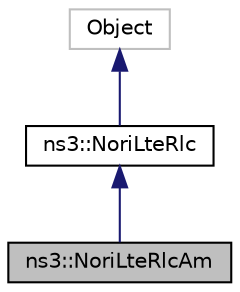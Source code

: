 digraph "ns3::NoriLteRlcAm"
{
 // INTERACTIVE_SVG=YES
 // LATEX_PDF_SIZE
  edge [fontname="Helvetica",fontsize="10",labelfontname="Helvetica",labelfontsize="10"];
  node [fontname="Helvetica",fontsize="10",shape=record];
  Node1 [label="ns3::NoriLteRlcAm",height=0.2,width=0.4,color="black", fillcolor="grey75", style="filled", fontcolor="black",tooltip="NoriLteRlcAm class is a subclass of NoriLteRlc that implements the specific functionalities of the AM..."];
  Node2 -> Node1 [dir="back",color="midnightblue",fontsize="10",style="solid",fontname="Helvetica"];
  Node2 [label="ns3::NoriLteRlc",height=0.2,width=0.4,color="black", fillcolor="white", style="filled",URL="$classns3_1_1NoriLteRlc.html",tooltip=" "];
  Node3 -> Node2 [dir="back",color="midnightblue",fontsize="10",style="solid",fontname="Helvetica"];
  Node3 [label="Object",height=0.2,width=0.4,color="grey75", fillcolor="white", style="filled",tooltip=" "];
}
